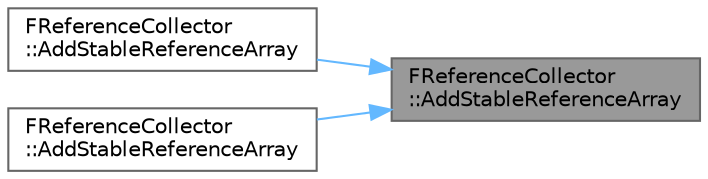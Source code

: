 digraph "FReferenceCollector::AddStableReferenceArray"
{
 // INTERACTIVE_SVG=YES
 // LATEX_PDF_SIZE
  bgcolor="transparent";
  edge [fontname=Helvetica,fontsize=10,labelfontname=Helvetica,labelfontsize=10];
  node [fontname=Helvetica,fontsize=10,shape=box,height=0.2,width=0.4];
  rankdir="RL";
  Node1 [id="Node000001",label="FReferenceCollector\l::AddStableReferenceArray",height=0.2,width=0.4,color="gray40", fillcolor="grey60", style="filled", fontcolor="black",tooltip="Preferred way to add a reference array that allows batching."];
  Node1 -> Node2 [id="edge1_Node000001_Node000002",dir="back",color="steelblue1",style="solid",tooltip=" "];
  Node2 [id="Node000002",label="FReferenceCollector\l::AddStableReferenceArray",height=0.2,width=0.4,color="grey40", fillcolor="white", style="filled",URL="$d9/d05/classFReferenceCollector.html#a166c258bf036cd0056e9fd33e67a4ede",tooltip="Preferred way to add a reference array that allows batching."];
  Node1 -> Node3 [id="edge2_Node000001_Node000003",dir="back",color="steelblue1",style="solid",tooltip=" "];
  Node3 [id="Node000003",label="FReferenceCollector\l::AddStableReferenceArray",height=0.2,width=0.4,color="grey40", fillcolor="white", style="filled",URL="$d9/d05/classFReferenceCollector.html#a1f70122da1f0f60f63a0b5c41922250e",tooltip=" "];
}
